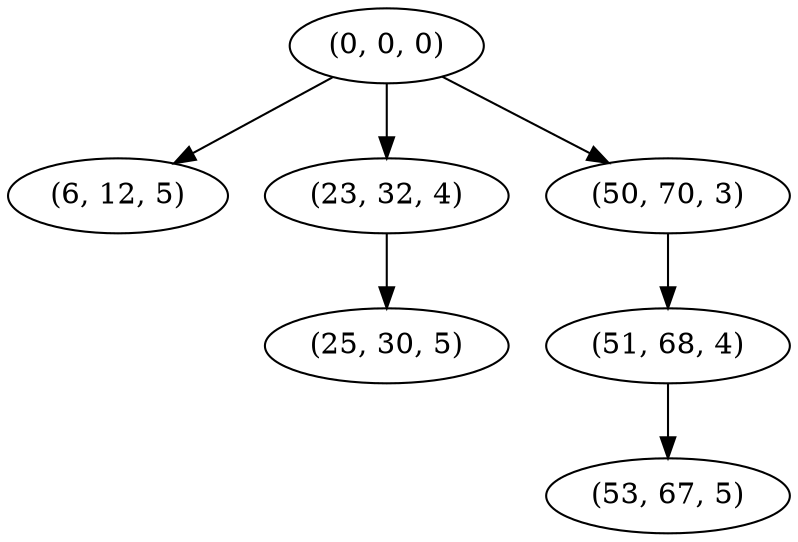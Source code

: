 digraph tree {
    "(0, 0, 0)";
    "(6, 12, 5)";
    "(23, 32, 4)";
    "(25, 30, 5)";
    "(50, 70, 3)";
    "(51, 68, 4)";
    "(53, 67, 5)";
    "(0, 0, 0)" -> "(6, 12, 5)";
    "(0, 0, 0)" -> "(23, 32, 4)";
    "(0, 0, 0)" -> "(50, 70, 3)";
    "(23, 32, 4)" -> "(25, 30, 5)";
    "(50, 70, 3)" -> "(51, 68, 4)";
    "(51, 68, 4)" -> "(53, 67, 5)";
}
